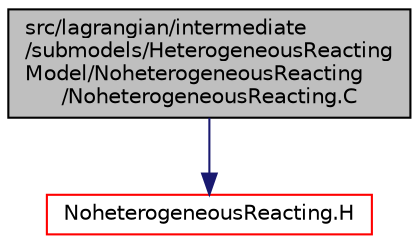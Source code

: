 digraph "src/lagrangian/intermediate/submodels/HeterogeneousReactingModel/NoheterogeneousReacting/NoheterogeneousReacting.C"
{
  bgcolor="transparent";
  edge [fontname="Helvetica",fontsize="10",labelfontname="Helvetica",labelfontsize="10"];
  node [fontname="Helvetica",fontsize="10",shape=record];
  Node1 [label="src/lagrangian/intermediate\l/submodels/HeterogeneousReacting\lModel/NoheterogeneousReacting\l/NoheterogeneousReacting.C",height=0.2,width=0.4,color="black", fillcolor="grey75", style="filled" fontcolor="black"];
  Node1 -> Node2 [color="midnightblue",fontsize="10",style="solid",fontname="Helvetica"];
  Node2 [label="NoheterogeneousReacting.H",height=0.2,width=0.4,color="red",URL="$NoheterogeneousReacting_8H.html"];
}

